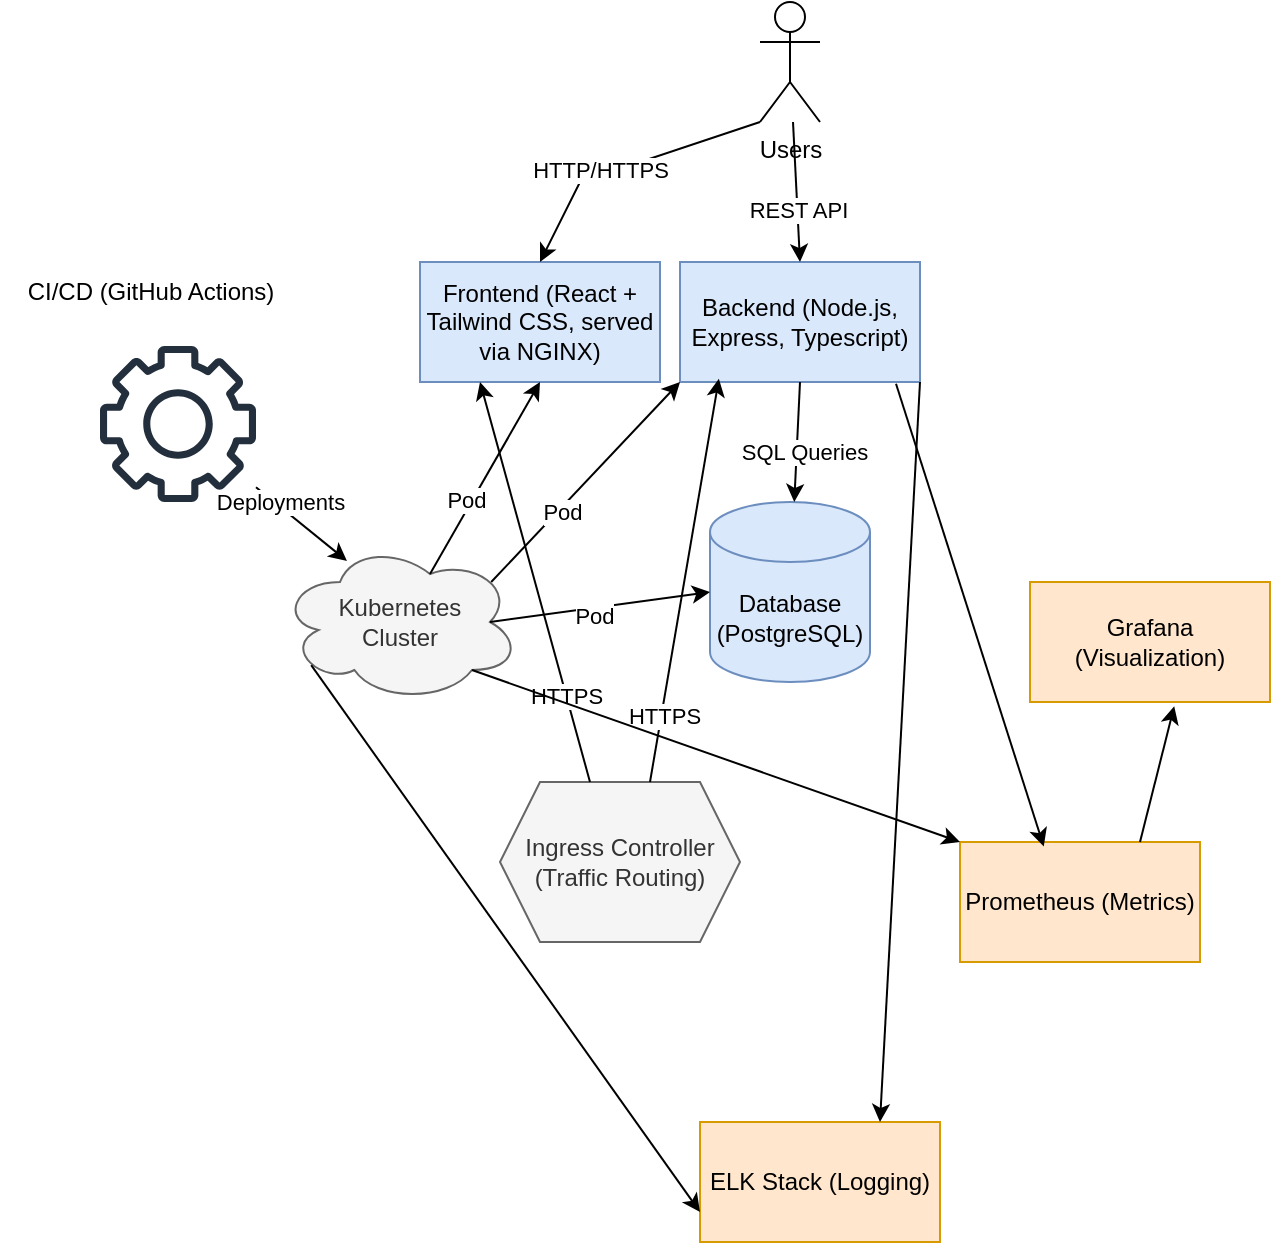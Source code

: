 <mxfile version="25.0.1">
  <diagram name="Page-1" id="ejyASnkhP7fCr38ApQv0">
    <mxGraphModel dx="2479" dy="869" grid="1" gridSize="10" guides="1" tooltips="1" connect="1" arrows="1" fold="1" page="1" pageScale="1" pageWidth="850" pageHeight="1100" math="0" shadow="0">
      <root>
        <mxCell id="0" />
        <mxCell id="1" parent="0" />
        <mxCell id="9bkKhWsjuM3D7eesmFok-1" value="Users" style="shape=umlActor;verticalLabelPosition=bottom;verticalAlign=top;html=1;outlineConnect=0;" vertex="1" parent="1">
          <mxGeometry x="170" y="30" width="30" height="60" as="geometry" />
        </mxCell>
        <mxCell id="9bkKhWsjuM3D7eesmFok-4" value="Frontend (React + Tailwind CSS, served via NGINX)" style="rounded=0;whiteSpace=wrap;html=1;fillColor=#dae8fc;strokeColor=#6c8ebf;" vertex="1" parent="1">
          <mxGeometry y="160" width="120" height="60" as="geometry" />
        </mxCell>
        <mxCell id="9bkKhWsjuM3D7eesmFok-5" value="" style="endArrow=classic;html=1;rounded=0;exitX=0;exitY=1;exitDx=0;exitDy=0;exitPerimeter=0;entryX=0.5;entryY=0;entryDx=0;entryDy=0;" edge="1" parent="1" source="9bkKhWsjuM3D7eesmFok-1" target="9bkKhWsjuM3D7eesmFok-4">
          <mxGeometry width="50" height="50" relative="1" as="geometry">
            <mxPoint x="130" y="320" as="sourcePoint" />
            <mxPoint x="180" y="270" as="targetPoint" />
            <Array as="points">
              <mxPoint x="80" y="120" />
            </Array>
          </mxGeometry>
        </mxCell>
        <mxCell id="9bkKhWsjuM3D7eesmFok-6" value="HTTP/HTTPS" style="edgeLabel;html=1;align=center;verticalAlign=middle;resizable=0;points=[];" vertex="1" connectable="0" parent="9bkKhWsjuM3D7eesmFok-5">
          <mxGeometry x="0.205" y="-3" relative="1" as="geometry">
            <mxPoint as="offset" />
          </mxGeometry>
        </mxCell>
        <mxCell id="9bkKhWsjuM3D7eesmFok-7" value="Backend (Node.js, Express, Typescript)" style="rounded=0;whiteSpace=wrap;html=1;fillColor=#dae8fc;strokeColor=#6c8ebf;" vertex="1" parent="1">
          <mxGeometry x="130" y="160" width="120" height="60" as="geometry" />
        </mxCell>
        <mxCell id="9bkKhWsjuM3D7eesmFok-8" value="" style="endArrow=classic;html=1;rounded=0;entryX=0.5;entryY=0;entryDx=0;entryDy=0;" edge="1" parent="1" source="9bkKhWsjuM3D7eesmFok-1" target="9bkKhWsjuM3D7eesmFok-7">
          <mxGeometry width="50" height="50" relative="1" as="geometry">
            <mxPoint x="130" y="320" as="sourcePoint" />
            <mxPoint x="180" y="270" as="targetPoint" />
          </mxGeometry>
        </mxCell>
        <mxCell id="9bkKhWsjuM3D7eesmFok-9" value="REST API" style="edgeLabel;html=1;align=center;verticalAlign=middle;resizable=0;points=[];" vertex="1" connectable="0" parent="9bkKhWsjuM3D7eesmFok-8">
          <mxGeometry x="0.258" relative="1" as="geometry">
            <mxPoint as="offset" />
          </mxGeometry>
        </mxCell>
        <mxCell id="9bkKhWsjuM3D7eesmFok-10" value="Database (PostgreSQL)" style="shape=cylinder3;whiteSpace=wrap;html=1;boundedLbl=1;backgroundOutline=1;size=15;fillColor=#dae8fc;strokeColor=#6c8ebf;" vertex="1" parent="1">
          <mxGeometry x="145" y="280" width="80" height="90" as="geometry" />
        </mxCell>
        <mxCell id="9bkKhWsjuM3D7eesmFok-11" value="" style="endArrow=classic;html=1;rounded=0;exitX=0.5;exitY=1;exitDx=0;exitDy=0;" edge="1" parent="1" source="9bkKhWsjuM3D7eesmFok-7" target="9bkKhWsjuM3D7eesmFok-10">
          <mxGeometry width="50" height="50" relative="1" as="geometry">
            <mxPoint x="180" y="320" as="sourcePoint" />
            <mxPoint x="230" y="270" as="targetPoint" />
          </mxGeometry>
        </mxCell>
        <mxCell id="9bkKhWsjuM3D7eesmFok-12" value="SQL Queries" style="edgeLabel;html=1;align=center;verticalAlign=middle;resizable=0;points=[];" vertex="1" connectable="0" parent="9bkKhWsjuM3D7eesmFok-11">
          <mxGeometry x="0.162" y="3" relative="1" as="geometry">
            <mxPoint as="offset" />
          </mxGeometry>
        </mxCell>
        <mxCell id="9bkKhWsjuM3D7eesmFok-13" value="Kubernetes&lt;div&gt;Cluster&lt;/div&gt;" style="ellipse;shape=cloud;whiteSpace=wrap;html=1;fillColor=#f5f5f5;fontColor=#333333;strokeColor=#666666;" vertex="1" parent="1">
          <mxGeometry x="-70" y="300" width="120" height="80" as="geometry" />
        </mxCell>
        <mxCell id="9bkKhWsjuM3D7eesmFok-14" value="" style="endArrow=classic;html=1;rounded=0;exitX=0.625;exitY=0.2;exitDx=0;exitDy=0;exitPerimeter=0;entryX=0.5;entryY=1;entryDx=0;entryDy=0;" edge="1" parent="1" source="9bkKhWsjuM3D7eesmFok-13" target="9bkKhWsjuM3D7eesmFok-4">
          <mxGeometry width="50" height="50" relative="1" as="geometry">
            <mxPoint x="80" y="320" as="sourcePoint" />
            <mxPoint x="130" y="270" as="targetPoint" />
          </mxGeometry>
        </mxCell>
        <mxCell id="9bkKhWsjuM3D7eesmFok-17" value="Pod" style="edgeLabel;html=1;align=center;verticalAlign=middle;resizable=0;points=[];" vertex="1" connectable="0" parent="9bkKhWsjuM3D7eesmFok-14">
          <mxGeometry x="-0.263" y="3" relative="1" as="geometry">
            <mxPoint as="offset" />
          </mxGeometry>
        </mxCell>
        <mxCell id="9bkKhWsjuM3D7eesmFok-15" value="" style="endArrow=classic;html=1;rounded=0;exitX=0.88;exitY=0.25;exitDx=0;exitDy=0;exitPerimeter=0;entryX=0;entryY=1;entryDx=0;entryDy=0;" edge="1" parent="1" source="9bkKhWsjuM3D7eesmFok-13" target="9bkKhWsjuM3D7eesmFok-7">
          <mxGeometry width="50" height="50" relative="1" as="geometry">
            <mxPoint x="80" y="320" as="sourcePoint" />
            <mxPoint x="130" y="270" as="targetPoint" />
          </mxGeometry>
        </mxCell>
        <mxCell id="9bkKhWsjuM3D7eesmFok-18" value="Pod" style="edgeLabel;html=1;align=center;verticalAlign=middle;resizable=0;points=[];" vertex="1" connectable="0" parent="9bkKhWsjuM3D7eesmFok-15">
          <mxGeometry x="-0.282" y="-1" relative="1" as="geometry">
            <mxPoint as="offset" />
          </mxGeometry>
        </mxCell>
        <mxCell id="9bkKhWsjuM3D7eesmFok-16" value="" style="endArrow=classic;html=1;rounded=0;exitX=0.875;exitY=0.5;exitDx=0;exitDy=0;exitPerimeter=0;entryX=0;entryY=0.5;entryDx=0;entryDy=0;entryPerimeter=0;" edge="1" parent="1" source="9bkKhWsjuM3D7eesmFok-13" target="9bkKhWsjuM3D7eesmFok-10">
          <mxGeometry width="50" height="50" relative="1" as="geometry">
            <mxPoint x="80" y="320" as="sourcePoint" />
            <mxPoint x="130" y="270" as="targetPoint" />
          </mxGeometry>
        </mxCell>
        <mxCell id="9bkKhWsjuM3D7eesmFok-19" value="Pod" style="edgeLabel;html=1;align=center;verticalAlign=middle;resizable=0;points=[];" vertex="1" connectable="0" parent="9bkKhWsjuM3D7eesmFok-16">
          <mxGeometry x="-0.075" y="-4" relative="1" as="geometry">
            <mxPoint as="offset" />
          </mxGeometry>
        </mxCell>
        <mxCell id="9bkKhWsjuM3D7eesmFok-20" value="Ingress Controller (Traffic Routing)" style="shape=hexagon;perimeter=hexagonPerimeter2;whiteSpace=wrap;html=1;fixedSize=1;fillColor=#f5f5f5;fontColor=#333333;strokeColor=#666666;" vertex="1" parent="1">
          <mxGeometry x="40" y="420" width="120" height="80" as="geometry" />
        </mxCell>
        <mxCell id="9bkKhWsjuM3D7eesmFok-21" value="" style="endArrow=classic;html=1;rounded=0;exitX=0.375;exitY=0;exitDx=0;exitDy=0;entryX=0.25;entryY=1;entryDx=0;entryDy=0;" edge="1" parent="1" source="9bkKhWsjuM3D7eesmFok-20" target="9bkKhWsjuM3D7eesmFok-4">
          <mxGeometry width="50" height="50" relative="1" as="geometry">
            <mxPoint x="90" y="340" as="sourcePoint" />
            <mxPoint x="140" y="290" as="targetPoint" />
          </mxGeometry>
        </mxCell>
        <mxCell id="9bkKhWsjuM3D7eesmFok-23" value="HTTPS" style="edgeLabel;html=1;align=center;verticalAlign=middle;resizable=0;points=[];" vertex="1" connectable="0" parent="9bkKhWsjuM3D7eesmFok-21">
          <mxGeometry x="-0.568" relative="1" as="geometry">
            <mxPoint as="offset" />
          </mxGeometry>
        </mxCell>
        <mxCell id="9bkKhWsjuM3D7eesmFok-22" value="" style="endArrow=classic;html=1;rounded=0;exitX=0.625;exitY=0;exitDx=0;exitDy=0;entryX=0.162;entryY=0.973;entryDx=0;entryDy=0;entryPerimeter=0;" edge="1" parent="1" source="9bkKhWsjuM3D7eesmFok-20" target="9bkKhWsjuM3D7eesmFok-7">
          <mxGeometry width="50" height="50" relative="1" as="geometry">
            <mxPoint x="90" y="340" as="sourcePoint" />
            <mxPoint x="140" y="290" as="targetPoint" />
          </mxGeometry>
        </mxCell>
        <mxCell id="9bkKhWsjuM3D7eesmFok-24" value="HTTPS" style="edgeLabel;html=1;align=center;verticalAlign=middle;resizable=0;points=[];" vertex="1" connectable="0" parent="9bkKhWsjuM3D7eesmFok-22">
          <mxGeometry x="-0.661" y="-1" relative="1" as="geometry">
            <mxPoint y="1" as="offset" />
          </mxGeometry>
        </mxCell>
        <mxCell id="9bkKhWsjuM3D7eesmFok-25" value="Prometheus (Metrics)" style="rounded=0;whiteSpace=wrap;html=1;fillColor=#ffe6cc;strokeColor=#d79b00;" vertex="1" parent="1">
          <mxGeometry x="270" y="450" width="120" height="60" as="geometry" />
        </mxCell>
        <mxCell id="9bkKhWsjuM3D7eesmFok-26" value="Grafana (Visualization)" style="rounded=0;whiteSpace=wrap;html=1;fillColor=#ffe6cc;strokeColor=#d79b00;" vertex="1" parent="1">
          <mxGeometry x="305" y="320" width="120" height="60" as="geometry" />
        </mxCell>
        <mxCell id="9bkKhWsjuM3D7eesmFok-27" value="" style="endArrow=classic;html=1;rounded=0;exitX=0.8;exitY=0.8;exitDx=0;exitDy=0;exitPerimeter=0;entryX=0;entryY=0;entryDx=0;entryDy=0;" edge="1" parent="1" source="9bkKhWsjuM3D7eesmFok-13" target="9bkKhWsjuM3D7eesmFok-25">
          <mxGeometry width="50" height="50" relative="1" as="geometry">
            <mxPoint x="190" y="340" as="sourcePoint" />
            <mxPoint x="240" y="470" as="targetPoint" />
          </mxGeometry>
        </mxCell>
        <mxCell id="9bkKhWsjuM3D7eesmFok-28" value="" style="endArrow=classic;html=1;rounded=0;entryX=0.349;entryY=0.037;entryDx=0;entryDy=0;entryPerimeter=0;exitX=0.9;exitY=1.014;exitDx=0;exitDy=0;exitPerimeter=0;" edge="1" parent="1" source="9bkKhWsjuM3D7eesmFok-7" target="9bkKhWsjuM3D7eesmFok-25">
          <mxGeometry width="50" height="50" relative="1" as="geometry">
            <mxPoint x="270" y="380" as="sourcePoint" />
            <mxPoint x="240" y="290" as="targetPoint" />
          </mxGeometry>
        </mxCell>
        <mxCell id="9bkKhWsjuM3D7eesmFok-29" value="" style="endArrow=classic;html=1;rounded=0;entryX=0.601;entryY=1.035;entryDx=0;entryDy=0;entryPerimeter=0;exitX=0.75;exitY=0;exitDx=0;exitDy=0;" edge="1" parent="1" source="9bkKhWsjuM3D7eesmFok-25" target="9bkKhWsjuM3D7eesmFok-26">
          <mxGeometry width="50" height="50" relative="1" as="geometry">
            <mxPoint x="380" y="440" as="sourcePoint" />
            <mxPoint x="240" y="290" as="targetPoint" />
          </mxGeometry>
        </mxCell>
        <mxCell id="9bkKhWsjuM3D7eesmFok-30" value="ELK Stack (Logging)" style="rounded=0;whiteSpace=wrap;html=1;fillColor=#ffe6cc;strokeColor=#d79b00;" vertex="1" parent="1">
          <mxGeometry x="140" y="590" width="120" height="60" as="geometry" />
        </mxCell>
        <mxCell id="9bkKhWsjuM3D7eesmFok-31" value="" style="endArrow=classic;html=1;rounded=0;exitX=0.13;exitY=0.77;exitDx=0;exitDy=0;entryX=0;entryY=0.75;entryDx=0;entryDy=0;exitPerimeter=0;" edge="1" parent="1" source="9bkKhWsjuM3D7eesmFok-13" target="9bkKhWsjuM3D7eesmFok-30">
          <mxGeometry width="50" height="50" relative="1" as="geometry">
            <mxPoint x="190" y="340" as="sourcePoint" />
            <mxPoint x="240" y="290" as="targetPoint" />
          </mxGeometry>
        </mxCell>
        <mxCell id="9bkKhWsjuM3D7eesmFok-32" value="" style="endArrow=classic;html=1;rounded=0;exitX=1;exitY=1;exitDx=0;exitDy=0;entryX=0.75;entryY=0;entryDx=0;entryDy=0;" edge="1" parent="1" source="9bkKhWsjuM3D7eesmFok-7" target="9bkKhWsjuM3D7eesmFok-30">
          <mxGeometry width="50" height="50" relative="1" as="geometry">
            <mxPoint x="220" y="340" as="sourcePoint" />
            <mxPoint x="270" y="290" as="targetPoint" />
          </mxGeometry>
        </mxCell>
        <mxCell id="9bkKhWsjuM3D7eesmFok-33" value="" style="sketch=0;outlineConnect=0;fontColor=#232F3E;gradientColor=none;fillColor=#232F3D;strokeColor=none;dashed=0;verticalLabelPosition=bottom;verticalAlign=top;align=center;html=1;fontSize=12;fontStyle=0;aspect=fixed;pointerEvents=1;shape=mxgraph.aws4.gear;" vertex="1" parent="1">
          <mxGeometry x="-160" y="202" width="78" height="78" as="geometry" />
        </mxCell>
        <mxCell id="9bkKhWsjuM3D7eesmFok-34" value="CI/CD (GitHub Actions)" style="text;html=1;align=center;verticalAlign=middle;resizable=0;points=[];autosize=1;strokeColor=none;fillColor=none;" vertex="1" parent="1">
          <mxGeometry x="-210" y="160" width="150" height="30" as="geometry" />
        </mxCell>
        <mxCell id="9bkKhWsjuM3D7eesmFok-35" value="" style="endArrow=classic;html=1;rounded=0;entryX=0.279;entryY=0.118;entryDx=0;entryDy=0;entryPerimeter=0;" edge="1" parent="1" source="9bkKhWsjuM3D7eesmFok-33" target="9bkKhWsjuM3D7eesmFok-13">
          <mxGeometry width="50" height="50" relative="1" as="geometry">
            <mxPoint x="-30" y="340" as="sourcePoint" />
            <mxPoint x="20" y="290" as="targetPoint" />
          </mxGeometry>
        </mxCell>
        <mxCell id="9bkKhWsjuM3D7eesmFok-36" value="Deployments" style="edgeLabel;html=1;align=center;verticalAlign=middle;resizable=0;points=[];" vertex="1" connectable="0" parent="9bkKhWsjuM3D7eesmFok-35">
          <mxGeometry x="-0.516" y="2" relative="1" as="geometry">
            <mxPoint as="offset" />
          </mxGeometry>
        </mxCell>
      </root>
    </mxGraphModel>
  </diagram>
</mxfile>
